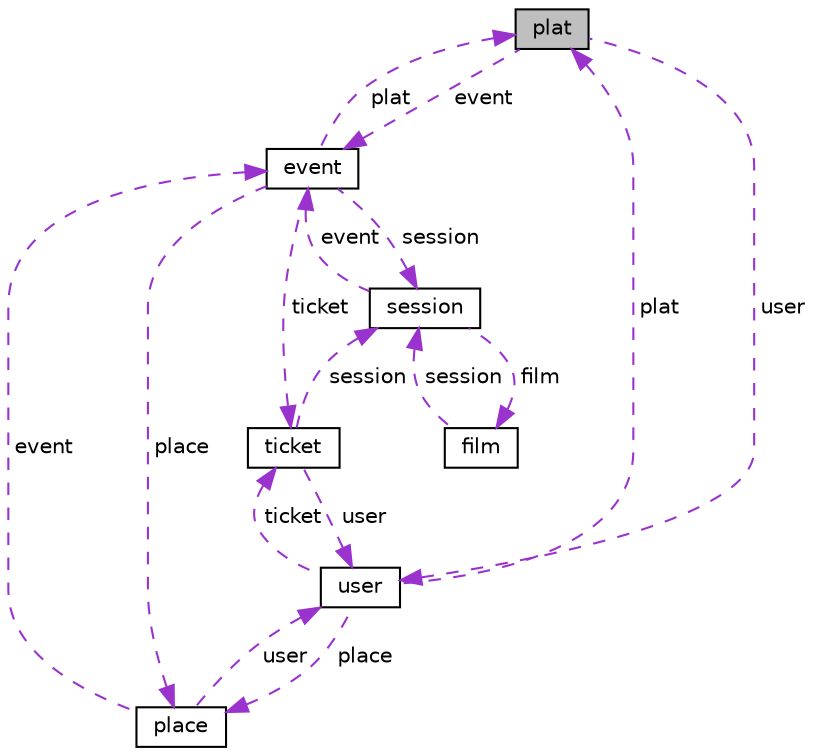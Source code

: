 digraph "plat"
{
 // LATEX_PDF_SIZE
  edge [fontname="Helvetica",fontsize="10",labelfontname="Helvetica",labelfontsize="10"];
  node [fontname="Helvetica",fontsize="10",shape=record];
  Node1 [label="plat",height=0.2,width=0.4,color="black", fillcolor="grey75", style="filled", fontcolor="black",tooltip=" "];
  Node2 -> Node1 [dir="back",color="darkorchid3",fontsize="10",style="dashed",label=" event" ,fontname="Helvetica"];
  Node2 [label="event",height=0.2,width=0.4,color="black", fillcolor="white", style="filled",URL="$structevent.html",tooltip=" "];
  Node3 -> Node2 [dir="back",color="darkorchid3",fontsize="10",style="dashed",label=" place" ,fontname="Helvetica"];
  Node3 [label="place",height=0.2,width=0.4,color="black", fillcolor="white", style="filled",URL="$structplace.html",tooltip=" "];
  Node2 -> Node3 [dir="back",color="darkorchid3",fontsize="10",style="dashed",label=" event" ,fontname="Helvetica"];
  Node4 -> Node3 [dir="back",color="darkorchid3",fontsize="10",style="dashed",label=" user" ,fontname="Helvetica"];
  Node4 [label="user",height=0.2,width=0.4,color="black", fillcolor="white", style="filled",URL="$structuser.html",tooltip=" "];
  Node3 -> Node4 [dir="back",color="darkorchid3",fontsize="10",style="dashed",label=" place" ,fontname="Helvetica"];
  Node5 -> Node4 [dir="back",color="darkorchid3",fontsize="10",style="dashed",label=" ticket" ,fontname="Helvetica"];
  Node5 [label="ticket",height=0.2,width=0.4,color="black", fillcolor="white", style="filled",URL="$structticket.html",tooltip=" "];
  Node6 -> Node5 [dir="back",color="darkorchid3",fontsize="10",style="dashed",label=" session" ,fontname="Helvetica"];
  Node6 [label="session",height=0.2,width=0.4,color="black", fillcolor="white", style="filled",URL="$structsession.html",tooltip=" "];
  Node7 -> Node6 [dir="back",color="darkorchid3",fontsize="10",style="dashed",label=" film" ,fontname="Helvetica"];
  Node7 [label="film",height=0.2,width=0.4,color="black", fillcolor="white", style="filled",URL="$structfilm.html",tooltip=" "];
  Node6 -> Node7 [dir="back",color="darkorchid3",fontsize="10",style="dashed",label=" session" ,fontname="Helvetica"];
  Node2 -> Node6 [dir="back",color="darkorchid3",fontsize="10",style="dashed",label=" event" ,fontname="Helvetica"];
  Node4 -> Node5 [dir="back",color="darkorchid3",fontsize="10",style="dashed",label=" user" ,fontname="Helvetica"];
  Node1 -> Node4 [dir="back",color="darkorchid3",fontsize="10",style="dashed",label=" plat" ,fontname="Helvetica"];
  Node6 -> Node2 [dir="back",color="darkorchid3",fontsize="10",style="dashed",label=" session" ,fontname="Helvetica"];
  Node5 -> Node2 [dir="back",color="darkorchid3",fontsize="10",style="dashed",label=" ticket" ,fontname="Helvetica"];
  Node1 -> Node2 [dir="back",color="darkorchid3",fontsize="10",style="dashed",label=" plat" ,fontname="Helvetica"];
  Node4 -> Node1 [dir="back",color="darkorchid3",fontsize="10",style="dashed",label=" user" ,fontname="Helvetica"];
}
